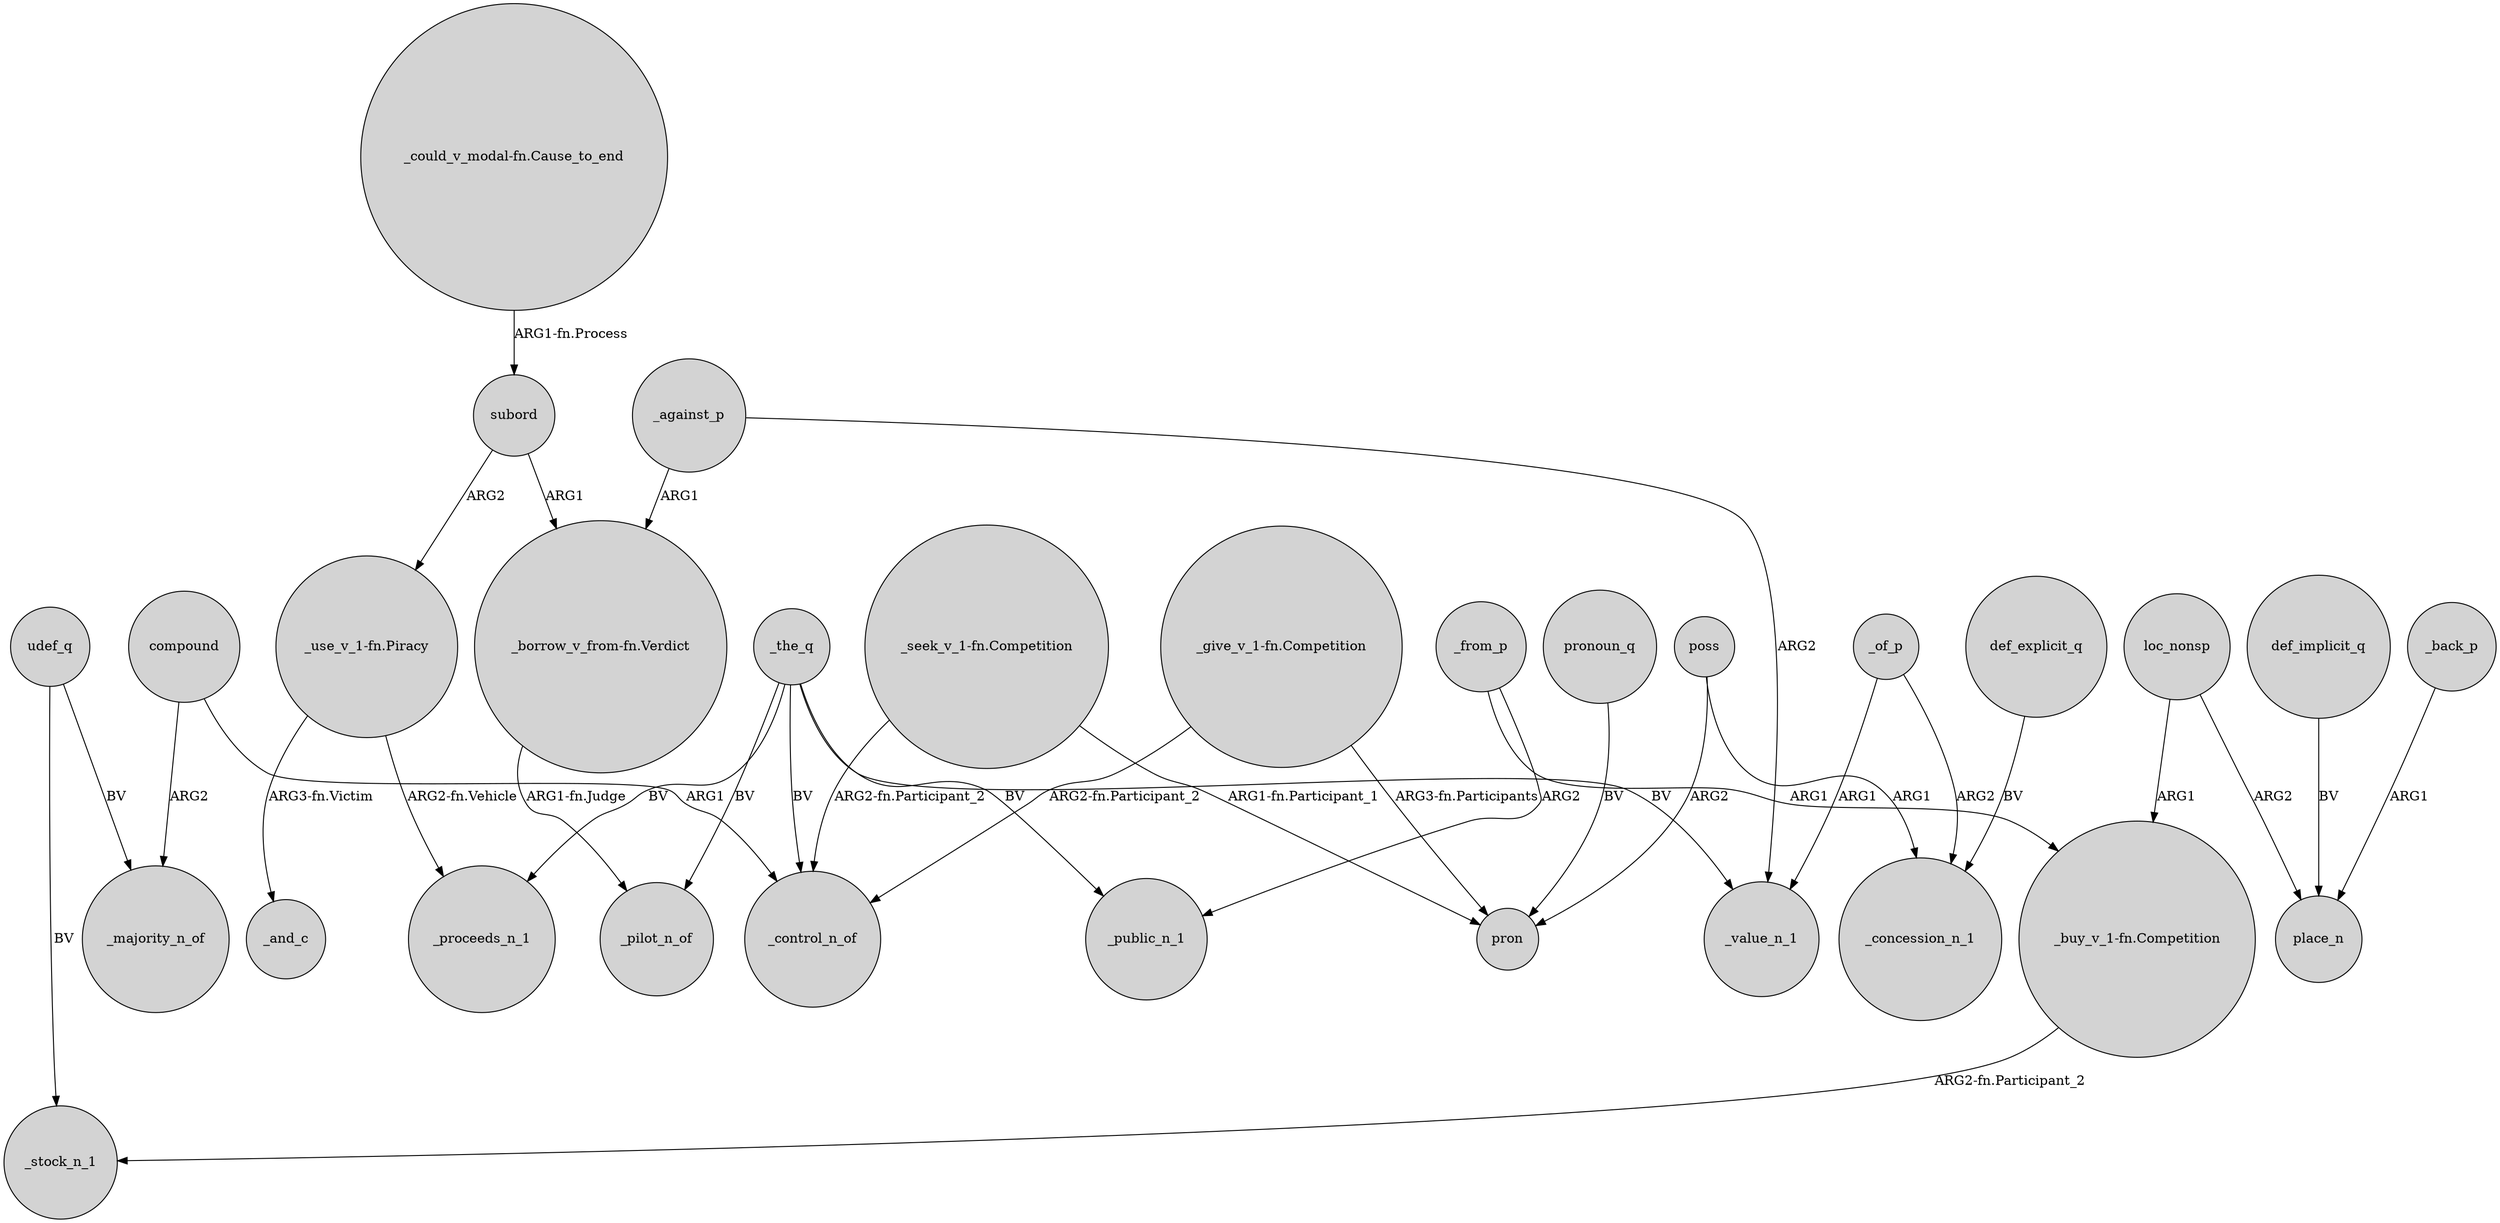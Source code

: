 digraph {
	node [shape=circle style=filled]
	"_use_v_1-fn.Piracy" -> _and_c [label="ARG3-fn.Victim"]
	_against_p -> "_borrow_v_from-fn.Verdict" [label=ARG1]
	_from_p -> _public_n_1 [label=ARG2]
	"_seek_v_1-fn.Competition" -> _control_n_of [label="ARG2-fn.Participant_2"]
	"_use_v_1-fn.Piracy" -> _proceeds_n_1 [label="ARG2-fn.Vehicle"]
	loc_nonsp -> "_buy_v_1-fn.Competition" [label=ARG1]
	"_give_v_1-fn.Competition" -> pron [label="ARG3-fn.Participants"]
	def_implicit_q -> place_n [label=BV]
	_against_p -> _value_n_1 [label=ARG2]
	_the_q -> _proceeds_n_1 [label=BV]
	_of_p -> _concession_n_1 [label=ARG2]
	pronoun_q -> pron [label=BV]
	poss -> pron [label=ARG2]
	udef_q -> _stock_n_1 [label=BV]
	_the_q -> _control_n_of [label=BV]
	"_seek_v_1-fn.Competition" -> pron [label="ARG1-fn.Participant_1"]
	poss -> _concession_n_1 [label=ARG1]
	_back_p -> place_n [label=ARG1]
	subord -> "_use_v_1-fn.Piracy" [label=ARG2]
	"_could_v_modal-fn.Cause_to_end" -> subord [label="ARG1-fn.Process"]
	_the_q -> _public_n_1 [label=BV]
	_the_q -> _value_n_1 [label=BV]
	_of_p -> _value_n_1 [label=ARG1]
	compound -> _control_n_of [label=ARG1]
	_the_q -> _pilot_n_of [label=BV]
	"_borrow_v_from-fn.Verdict" -> _pilot_n_of [label="ARG1-fn.Judge"]
	loc_nonsp -> place_n [label=ARG2]
	_from_p -> "_buy_v_1-fn.Competition" [label=ARG1]
	def_explicit_q -> _concession_n_1 [label=BV]
	"_buy_v_1-fn.Competition" -> _stock_n_1 [label="ARG2-fn.Participant_2"]
	compound -> _majority_n_of [label=ARG2]
	udef_q -> _majority_n_of [label=BV]
	subord -> "_borrow_v_from-fn.Verdict" [label=ARG1]
	"_give_v_1-fn.Competition" -> _control_n_of [label="ARG2-fn.Participant_2"]
}
